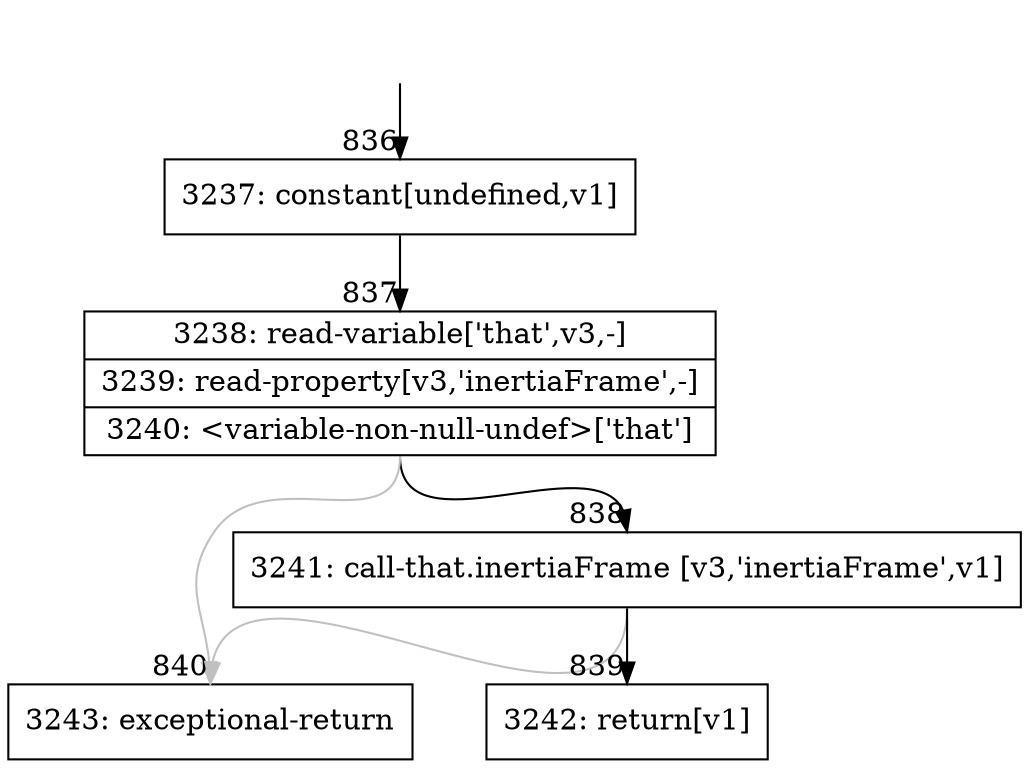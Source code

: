 digraph {
rankdir="TD"
BB_entry60[shape=none,label=""];
BB_entry60 -> BB836 [tailport=s, headport=n, headlabel="    836"]
BB836 [shape=record label="{3237: constant[undefined,v1]}" ] 
BB836 -> BB837 [tailport=s, headport=n, headlabel="      837"]
BB837 [shape=record label="{3238: read-variable['that',v3,-]|3239: read-property[v3,'inertiaFrame',-]|3240: \<variable-non-null-undef\>['that']}" ] 
BB837 -> BB838 [tailport=s, headport=n, headlabel="      838"]
BB837 -> BB840 [tailport=s, headport=n, color=gray, headlabel="      840"]
BB838 [shape=record label="{3241: call-that.inertiaFrame [v3,'inertiaFrame',v1]}" ] 
BB838 -> BB839 [tailport=s, headport=n, headlabel="      839"]
BB838 -> BB840 [tailport=s, headport=n, color=gray]
BB839 [shape=record label="{3242: return[v1]}" ] 
BB840 [shape=record label="{3243: exceptional-return}" ] 
//#$~ 1219
}
